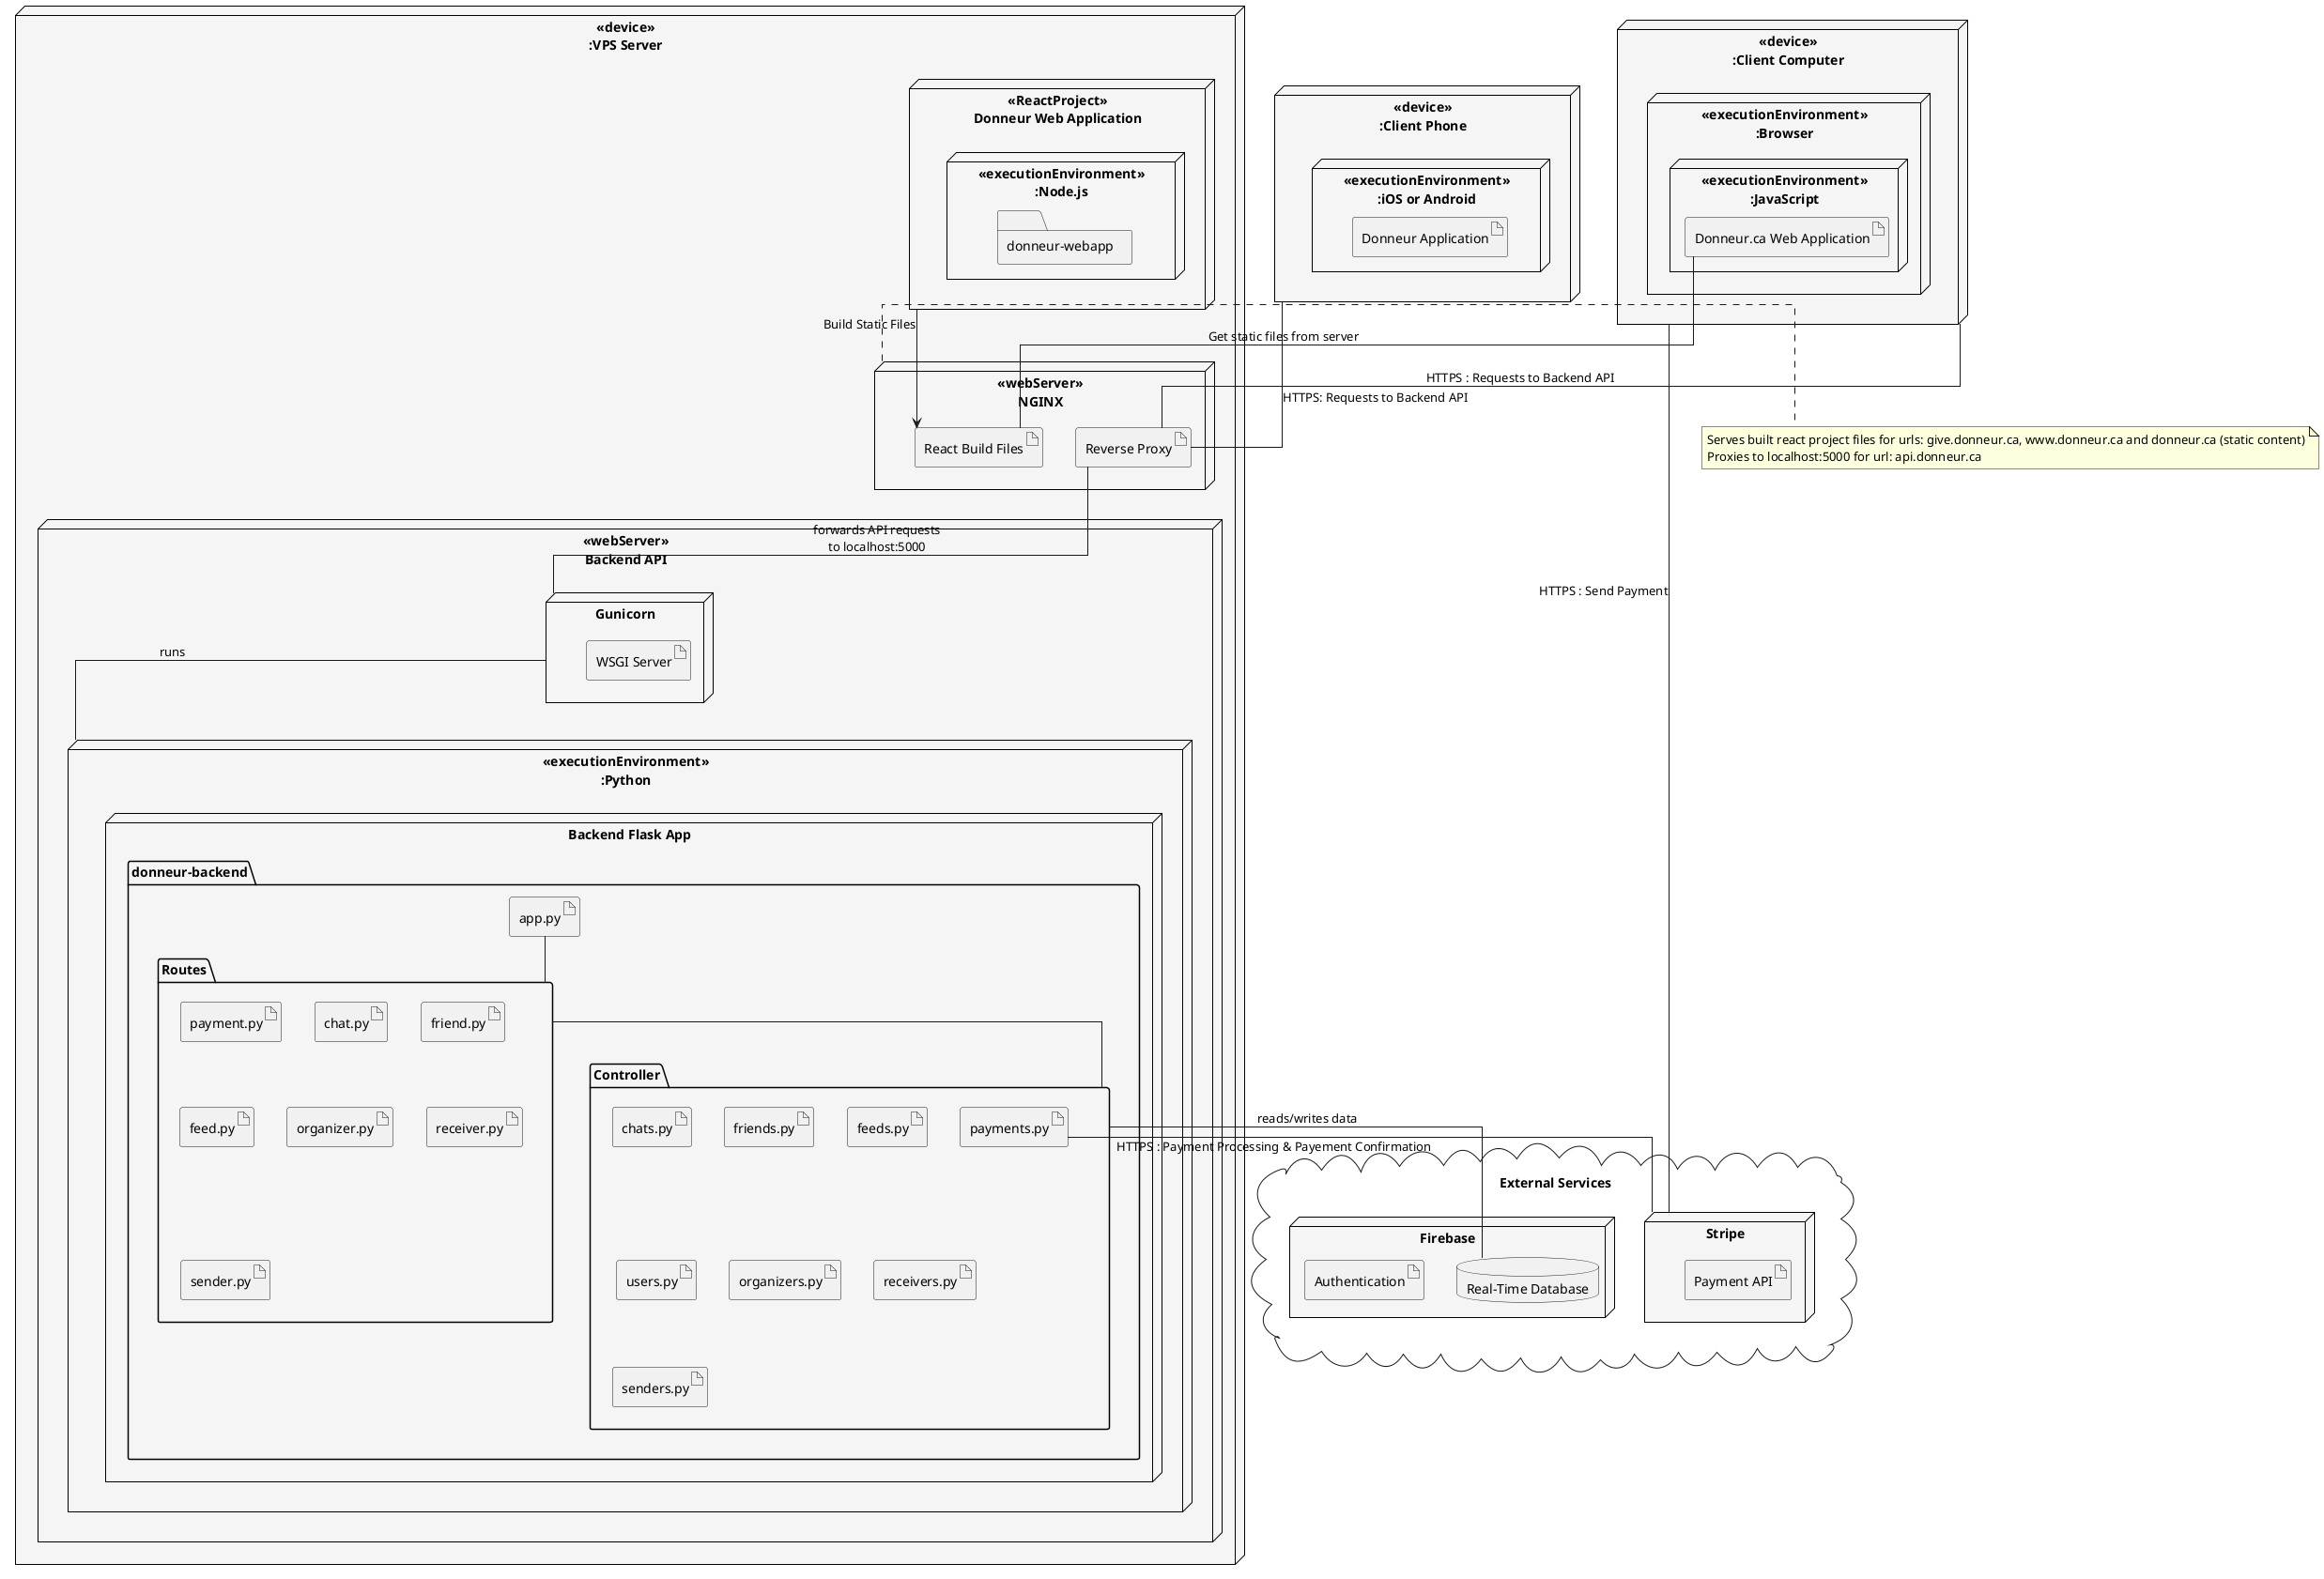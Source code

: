 @startuml
skinparam node {
  BorderColor black
  BackgroundColor whitesmoke
}
skinparam linetype polyline
skinparam linetype ortho

node "<<device>>\n:Client Computer" as client_computer{
    node "<<executionEnvironment>>\n:Browser" {
        node "<<executionEnvironment>>\n:JavaScript" {
            artifact "Donneur.ca Web Application" as frontend
        }
    }
}

node "<<device>>\n:Client Phone" as client_phone{
    node "<<executionEnvironment>>\n:iOS or Android" {
        artifact "Donneur Application" as app
    }
}

node "<<device>>\n:VPS Server" as host {
    node "<<webServer>>\nNGINX" as nginx {
        artifact "React Build Files" as react_build
        artifact "Reverse Proxy" as reverse_proxy
    }
    node "<<ReactProject>>\nDonneur Web Application" as react {
        node "<<executionEnvironment>>\n:Node.js"{
            folder "donneur-webapp"
        }
    }
    node "<<webServer>>\nBackend API" {
        node "Gunicorn" as gunicorn {
            artifact "WSGI Server" as wsgi
        }
        
        node "<<executionEnvironment>>\n:Python" as python{
            node "Backend Flask App" as flask {
                folder "donneur-backend"{
                    artifact "app.py" as flaskapp
                    folder "Controller" as api_controller{
                        artifact "payments.py"      as c_payments
                        artifact "chats.py"         as c_chats
                        artifact "friends.py"       as c_friends
                        artifact "feeds.py"         as c_feed
                        artifact "users.py"         as c_users
                        artifact "organizers.py"    as c_organizer
                        artifact "receivers.py"     as c_receiver
                        artifact "senders.py"       as c_sender
                    }
                    folder "Routes" as api_routes{
                        artifact "payment.py"
                        artifact "chat.py"
                        artifact "friend.py"
                        artifact "feed.py"
                        artifact "organizer.py"
                        artifact "receiver.py"
                        artifact "sender.py"
                    }
                }
                
            }
        }
        
    }
}



cloud "External Services" {
  node "Stripe" as stripe {
    artifact "Payment API" as paymentapi
  }
  node "Firebase" as firebase {
    database "Real-Time Database" as rtdb
    artifact "Authentication" as auth
  }
}

react --> react_build : Build Static Files
flaskapp -- api_routes
api_routes -- api_controller
frontend -- react_build : Get static files from server
client_computer -- reverse_proxy : HTTPS : Requests to Backend API 
client_phone -- reverse_proxy : HTTPS: Requests to Backend API
reverse_proxy -- gunicorn : "forwards API requests\nto localhost:5000"
gunicorn -- python : "runs"
api_controller -- rtdb : "reads/writes data"
c_payments -- stripe : "HTTPS : Payment Processing & Payement Confirmation"
client_computer -- stripe : "HTTPS : Send Payment"
note right of nginx
  Serves built react project files for urls: give.donneur.ca, www.donneur.ca and donneur.ca (static content)
  Proxies to localhost:5000 for url: api.donneur.ca
end note
@enduml